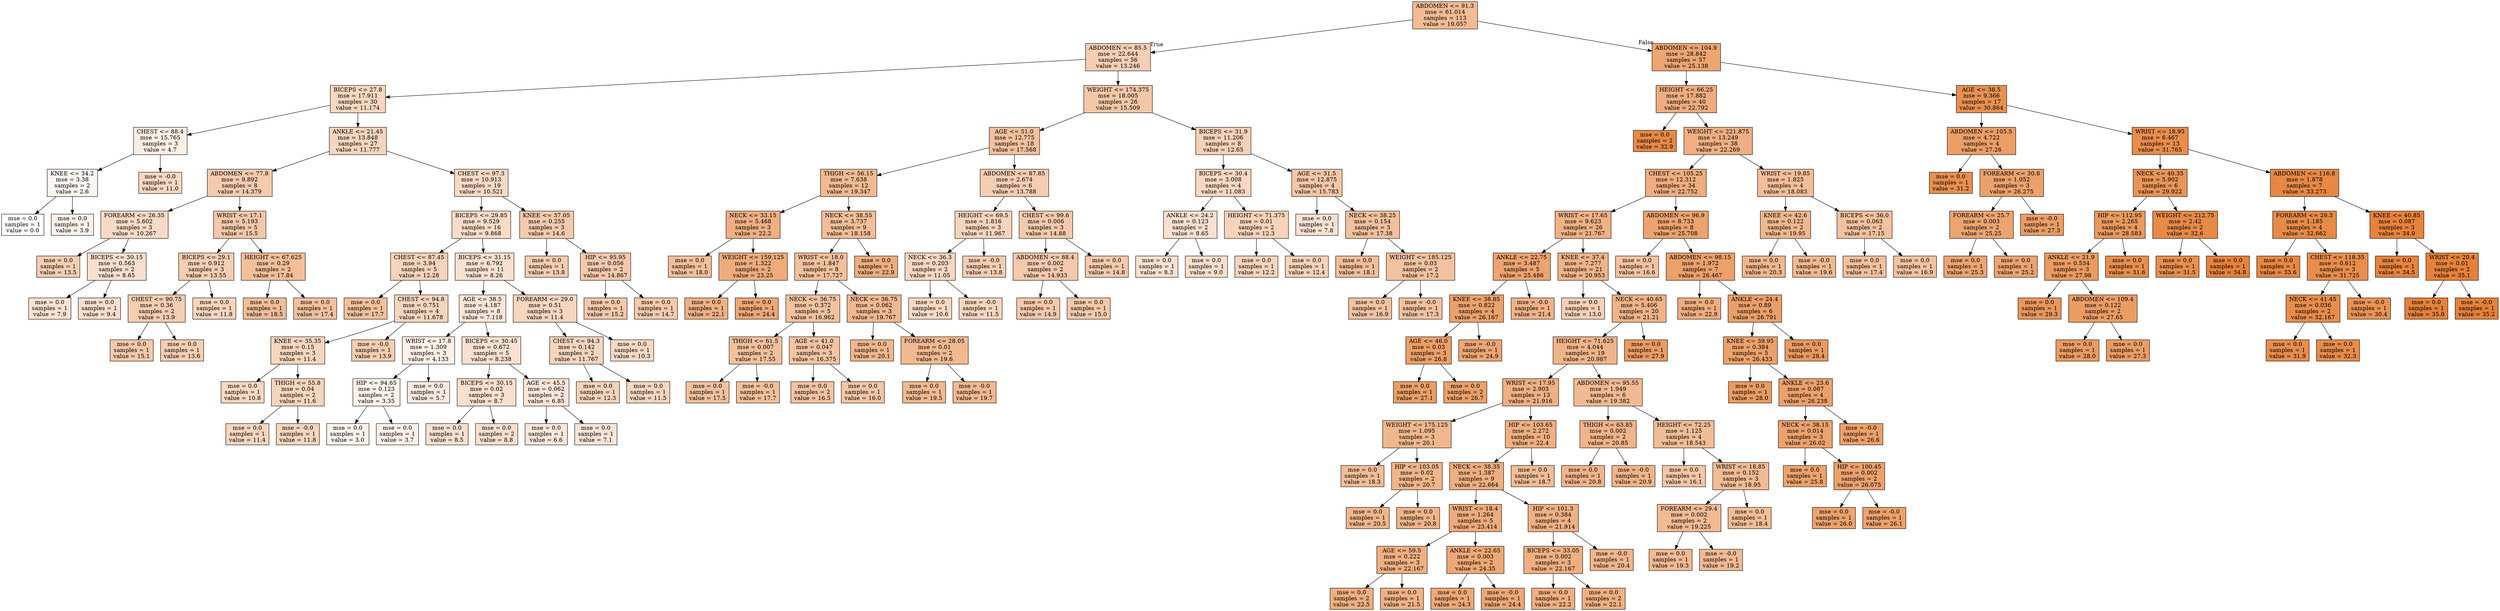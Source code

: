 digraph Tree {
node [shape=box, style="filled", color="black"] ;
0 [label="ABDOMEN <= 91.3\nmse = 61.014\nsamples = 113\nvalue = 19.057", fillcolor="#e581398a"] ;
1 [label="ABDOMEN <= 85.5\nmse = 22.644\nsamples = 56\nvalue = 13.246", fillcolor="#e5813960"] ;
0 -> 1 [labeldistance=2.5, labelangle=45, headlabel="True"] ;
2 [label="BICEPS <= 27.8\nmse = 17.911\nsamples = 30\nvalue = 11.174", fillcolor="#e5813951"] ;
1 -> 2 ;
3 [label="CHEST <= 88.4\nmse = 15.765\nsamples = 3\nvalue = 4.7", fillcolor="#e5813922"] ;
2 -> 3 ;
4 [label="KNEE <= 34.2\nmse = 3.38\nsamples = 2\nvalue = 2.6", fillcolor="#e5813913"] ;
3 -> 4 ;
5 [label="mse = 0.0\nsamples = 1\nvalue = 0.0", fillcolor="#e5813900"] ;
4 -> 5 ;
6 [label="mse = 0.0\nsamples = 1\nvalue = 3.9", fillcolor="#e581391c"] ;
4 -> 6 ;
7 [label="mse = -0.0\nsamples = 1\nvalue = 11.0", fillcolor="#e5813950"] ;
3 -> 7 ;
8 [label="ANKLE <= 21.45\nmse = 13.848\nsamples = 27\nvalue = 11.777", fillcolor="#e5813955"] ;
2 -> 8 ;
9 [label="ABDOMEN <= 77.8\nmse = 9.892\nsamples = 8\nvalue = 14.379", fillcolor="#e5813968"] ;
8 -> 9 ;
10 [label="FOREARM <= 26.35\nmse = 5.602\nsamples = 3\nvalue = 10.267", fillcolor="#e581394a"] ;
9 -> 10 ;
11 [label="mse = 0.0\nsamples = 1\nvalue = 13.5", fillcolor="#e5813962"] ;
10 -> 11 ;
12 [label="BICEPS <= 30.15\nmse = 0.563\nsamples = 2\nvalue = 8.65", fillcolor="#e581393f"] ;
10 -> 12 ;
13 [label="mse = 0.0\nsamples = 1\nvalue = 7.9", fillcolor="#e5813939"] ;
12 -> 13 ;
14 [label="mse = 0.0\nsamples = 1\nvalue = 9.4", fillcolor="#e5813944"] ;
12 -> 14 ;
15 [label="WRIST <= 17.1\nmse = 5.193\nsamples = 5\nvalue = 15.5", fillcolor="#e5813970"] ;
9 -> 15 ;
16 [label="BICEPS <= 29.1\nmse = 0.912\nsamples = 3\nvalue = 13.55", fillcolor="#e5813962"] ;
15 -> 16 ;
17 [label="CHEST <= 90.75\nmse = 0.36\nsamples = 2\nvalue = 13.9", fillcolor="#e5813965"] ;
16 -> 17 ;
18 [label="mse = 0.0\nsamples = 1\nvalue = 15.1", fillcolor="#e581396d"] ;
17 -> 18 ;
19 [label="mse = 0.0\nsamples = 1\nvalue = 13.6", fillcolor="#e5813963"] ;
17 -> 19 ;
20 [label="mse = 0.0\nsamples = 1\nvalue = 11.8", fillcolor="#e5813955"] ;
16 -> 20 ;
21 [label="HEIGHT <= 67.625\nmse = 0.29\nsamples = 2\nvalue = 17.84", fillcolor="#e5813981"] ;
15 -> 21 ;
22 [label="mse = 0.0\nsamples = 1\nvalue = 18.5", fillcolor="#e5813986"] ;
21 -> 22 ;
23 [label="mse = 0.0\nsamples = 1\nvalue = 17.4", fillcolor="#e581397e"] ;
21 -> 23 ;
24 [label="CHEST <= 97.3\nmse = 10.913\nsamples = 19\nvalue = 10.521", fillcolor="#e581394c"] ;
8 -> 24 ;
25 [label="BICEPS <= 29.85\nmse = 9.529\nsamples = 16\nvalue = 9.868", fillcolor="#e5813947"] ;
24 -> 25 ;
26 [label="CHEST <= 87.45\nmse = 3.94\nsamples = 5\nvalue = 12.28", fillcolor="#e5813959"] ;
25 -> 26 ;
27 [label="mse = 0.0\nsamples = 1\nvalue = 17.7", fillcolor="#e5813980"] ;
26 -> 27 ;
28 [label="CHEST <= 94.8\nmse = 0.751\nsamples = 4\nvalue = 11.678", fillcolor="#e5813955"] ;
26 -> 28 ;
29 [label="KNEE <= 35.35\nmse = 0.15\nsamples = 3\nvalue = 11.4", fillcolor="#e5813953"] ;
28 -> 29 ;
30 [label="mse = 0.0\nsamples = 1\nvalue = 10.8", fillcolor="#e581394e"] ;
29 -> 30 ;
31 [label="THIGH <= 55.8\nmse = 0.04\nsamples = 2\nvalue = 11.6", fillcolor="#e5813954"] ;
29 -> 31 ;
32 [label="mse = 0.0\nsamples = 1\nvalue = 11.4", fillcolor="#e5813953"] ;
31 -> 32 ;
33 [label="mse = -0.0\nsamples = 1\nvalue = 11.8", fillcolor="#e5813955"] ;
31 -> 33 ;
34 [label="mse = -0.0\nsamples = 1\nvalue = 13.9", fillcolor="#e5813965"] ;
28 -> 34 ;
35 [label="BICEPS <= 31.15\nmse = 6.792\nsamples = 11\nvalue = 8.26", fillcolor="#e581393c"] ;
25 -> 35 ;
36 [label="AGE <= 38.5\nmse = 4.187\nsamples = 8\nvalue = 7.118", fillcolor="#e5813934"] ;
35 -> 36 ;
37 [label="WRIST <= 17.8\nmse = 1.309\nsamples = 3\nvalue = 4.133", fillcolor="#e581391e"] ;
36 -> 37 ;
38 [label="HIP <= 94.65\nmse = 0.123\nsamples = 2\nvalue = 3.35", fillcolor="#e5813918"] ;
37 -> 38 ;
39 [label="mse = 0.0\nsamples = 1\nvalue = 3.0", fillcolor="#e5813916"] ;
38 -> 39 ;
40 [label="mse = 0.0\nsamples = 1\nvalue = 3.7", fillcolor="#e581391b"] ;
38 -> 40 ;
41 [label="mse = 0.0\nsamples = 1\nvalue = 5.7", fillcolor="#e5813929"] ;
37 -> 41 ;
42 [label="BICEPS <= 30.45\nmse = 0.672\nsamples = 5\nvalue = 8.238", fillcolor="#e581393c"] ;
36 -> 42 ;
43 [label="BICEPS <= 30.15\nmse = 0.02\nsamples = 3\nvalue = 8.7", fillcolor="#e581393f"] ;
42 -> 43 ;
44 [label="mse = 0.0\nsamples = 1\nvalue = 8.5", fillcolor="#e581393e"] ;
43 -> 44 ;
45 [label="mse = 0.0\nsamples = 2\nvalue = 8.8", fillcolor="#e5813940"] ;
43 -> 45 ;
46 [label="AGE <= 45.5\nmse = 0.062\nsamples = 2\nvalue = 6.85", fillcolor="#e5813932"] ;
42 -> 46 ;
47 [label="mse = 0.0\nsamples = 1\nvalue = 6.6", fillcolor="#e5813930"] ;
46 -> 47 ;
48 [label="mse = 0.0\nsamples = 1\nvalue = 7.1", fillcolor="#e5813933"] ;
46 -> 48 ;
49 [label="FOREARM <= 29.0\nmse = 0.51\nsamples = 3\nvalue = 11.4", fillcolor="#e5813953"] ;
35 -> 49 ;
50 [label="CHEST <= 94.3\nmse = 0.142\nsamples = 2\nvalue = 11.767", fillcolor="#e5813955"] ;
49 -> 50 ;
51 [label="mse = 0.0\nsamples = 1\nvalue = 12.3", fillcolor="#e5813959"] ;
50 -> 51 ;
52 [label="mse = 0.0\nsamples = 1\nvalue = 11.5", fillcolor="#e5813953"] ;
50 -> 52 ;
53 [label="mse = 0.0\nsamples = 1\nvalue = 10.3", fillcolor="#e581394b"] ;
49 -> 53 ;
54 [label="KNEE <= 37.05\nmse = 0.255\nsamples = 3\nvalue = 14.6", fillcolor="#e581396a"] ;
24 -> 54 ;
55 [label="mse = 0.0\nsamples = 1\nvalue = 13.8", fillcolor="#e5813964"] ;
54 -> 55 ;
56 [label="HIP <= 95.95\nmse = 0.056\nsamples = 2\nvalue = 14.867", fillcolor="#e581396c"] ;
54 -> 56 ;
57 [label="mse = 0.0\nsamples = 1\nvalue = 15.2", fillcolor="#e581396e"] ;
56 -> 57 ;
58 [label="mse = 0.0\nsamples = 1\nvalue = 14.7", fillcolor="#e581396a"] ;
56 -> 58 ;
59 [label="WEIGHT <= 174.375\nmse = 18.005\nsamples = 26\nvalue = 15.509", fillcolor="#e5813970"] ;
1 -> 59 ;
60 [label="AGE <= 51.0\nmse = 12.775\nsamples = 18\nvalue = 17.568", fillcolor="#e581397f"] ;
59 -> 60 ;
61 [label="THIGH <= 56.15\nmse = 7.638\nsamples = 12\nvalue = 19.347", fillcolor="#e581398c"] ;
60 -> 61 ;
62 [label="NECK <= 33.15\nmse = 5.468\nsamples = 3\nvalue = 22.2", fillcolor="#e58139a1"] ;
61 -> 62 ;
63 [label="mse = 0.0\nsamples = 1\nvalue = 18.0", fillcolor="#e5813982"] ;
62 -> 63 ;
64 [label="WEIGHT <= 159.125\nmse = 1.322\nsamples = 2\nvalue = 23.25", fillcolor="#e58139a8"] ;
62 -> 64 ;
65 [label="mse = 0.0\nsamples = 1\nvalue = 22.1", fillcolor="#e58139a0"] ;
64 -> 65 ;
66 [label="mse = 0.0\nsamples = 1\nvalue = 24.4", fillcolor="#e58139b1"] ;
64 -> 66 ;
67 [label="NECK <= 38.55\nmse = 3.737\nsamples = 9\nvalue = 18.158", fillcolor="#e5813984"] ;
61 -> 67 ;
68 [label="WRIST <= 18.0\nmse = 1.847\nsamples = 8\nvalue = 17.727", fillcolor="#e5813980"] ;
67 -> 68 ;
69 [label="NECK <= 36.75\nmse = 0.372\nsamples = 5\nvalue = 16.962", fillcolor="#e581397b"] ;
68 -> 69 ;
70 [label="THIGH <= 61.5\nmse = 0.007\nsamples = 2\nvalue = 17.55", fillcolor="#e581397f"] ;
69 -> 70 ;
71 [label="mse = 0.0\nsamples = 1\nvalue = 17.5", fillcolor="#e581397f"] ;
70 -> 71 ;
72 [label="mse = -0.0\nsamples = 1\nvalue = 17.7", fillcolor="#e5813980"] ;
70 -> 72 ;
73 [label="AGE <= 41.0\nmse = 0.047\nsamples = 3\nvalue = 16.375", fillcolor="#e5813977"] ;
69 -> 73 ;
74 [label="mse = 0.0\nsamples = 2\nvalue = 16.5", fillcolor="#e5813978"] ;
73 -> 74 ;
75 [label="mse = 0.0\nsamples = 1\nvalue = 16.0", fillcolor="#e5813974"] ;
73 -> 75 ;
76 [label="NECK <= 36.75\nmse = 0.062\nsamples = 3\nvalue = 19.767", fillcolor="#e581398f"] ;
68 -> 76 ;
77 [label="mse = 0.0\nsamples = 1\nvalue = 20.1", fillcolor="#e5813992"] ;
76 -> 77 ;
78 [label="FOREARM <= 28.05\nmse = 0.01\nsamples = 2\nvalue = 19.6", fillcolor="#e581398e"] ;
76 -> 78 ;
79 [label="mse = 0.0\nsamples = 1\nvalue = 19.5", fillcolor="#e581398d"] ;
78 -> 79 ;
80 [label="mse = -0.0\nsamples = 1\nvalue = 19.7", fillcolor="#e581398f"] ;
78 -> 80 ;
81 [label="mse = 0.0\nsamples = 1\nvalue = 22.9", fillcolor="#e58139a6"] ;
67 -> 81 ;
82 [label="ABDOMEN <= 87.85\nmse = 2.674\nsamples = 6\nvalue = 13.788", fillcolor="#e5813964"] ;
60 -> 82 ;
83 [label="HEIGHT <= 69.5\nmse = 1.816\nsamples = 3\nvalue = 11.967", fillcolor="#e5813957"] ;
82 -> 83 ;
84 [label="NECK <= 36.3\nmse = 0.203\nsamples = 2\nvalue = 11.05", fillcolor="#e5813950"] ;
83 -> 84 ;
85 [label="mse = 0.0\nsamples = 1\nvalue = 10.6", fillcolor="#e581394d"] ;
84 -> 85 ;
86 [label="mse = -0.0\nsamples = 1\nvalue = 11.5", fillcolor="#e5813953"] ;
84 -> 86 ;
87 [label="mse = -0.0\nsamples = 1\nvalue = 13.8", fillcolor="#e5813964"] ;
83 -> 87 ;
88 [label="CHEST <= 99.6\nmse = 0.006\nsamples = 3\nvalue = 14.88", fillcolor="#e581396c"] ;
82 -> 88 ;
89 [label="ABDOMEN <= 88.4\nmse = 0.002\nsamples = 2\nvalue = 14.933", fillcolor="#e581396c"] ;
88 -> 89 ;
90 [label="mse = 0.0\nsamples = 1\nvalue = 14.9", fillcolor="#e581396c"] ;
89 -> 90 ;
91 [label="mse = 0.0\nsamples = 1\nvalue = 15.0", fillcolor="#e581396d"] ;
89 -> 91 ;
92 [label="mse = 0.0\nsamples = 1\nvalue = 14.8", fillcolor="#e581396b"] ;
88 -> 92 ;
93 [label="BICEPS <= 31.9\nmse = 11.206\nsamples = 8\nvalue = 12.65", fillcolor="#e581395c"] ;
59 -> 93 ;
94 [label="BICEPS <= 30.4\nmse = 3.008\nsamples = 4\nvalue = 11.083", fillcolor="#e5813950"] ;
93 -> 94 ;
95 [label="ANKLE <= 24.2\nmse = 0.123\nsamples = 2\nvalue = 8.65", fillcolor="#e581393f"] ;
94 -> 95 ;
96 [label="mse = 0.0\nsamples = 1\nvalue = 8.3", fillcolor="#e581393c"] ;
95 -> 96 ;
97 [label="mse = 0.0\nsamples = 1\nvalue = 9.0", fillcolor="#e5813941"] ;
95 -> 97 ;
98 [label="HEIGHT <= 71.375\nmse = 0.01\nsamples = 2\nvalue = 12.3", fillcolor="#e5813959"] ;
94 -> 98 ;
99 [label="mse = 0.0\nsamples = 1\nvalue = 12.2", fillcolor="#e5813958"] ;
98 -> 99 ;
100 [label="mse = 0.0\nsamples = 1\nvalue = 12.4", fillcolor="#e581395a"] ;
98 -> 100 ;
101 [label="AGE <= 31.5\nmse = 12.875\nsamples = 4\nvalue = 15.783", fillcolor="#e5813972"] ;
93 -> 101 ;
102 [label="mse = 0.0\nsamples = 1\nvalue = 7.8", fillcolor="#e5813939"] ;
101 -> 102 ;
103 [label="NECK <= 38.25\nmse = 0.154\nsamples = 3\nvalue = 17.38", fillcolor="#e581397e"] ;
101 -> 103 ;
104 [label="mse = 0.0\nsamples = 1\nvalue = 18.1", fillcolor="#e5813983"] ;
103 -> 104 ;
105 [label="WEIGHT <= 185.125\nmse = 0.03\nsamples = 2\nvalue = 17.2", fillcolor="#e581397d"] ;
103 -> 105 ;
106 [label="mse = 0.0\nsamples = 1\nvalue = 16.9", fillcolor="#e581397a"] ;
105 -> 106 ;
107 [label="mse = -0.0\nsamples = 1\nvalue = 17.3", fillcolor="#e581397d"] ;
105 -> 107 ;
108 [label="ABDOMEN <= 104.9\nmse = 28.842\nsamples = 57\nvalue = 25.138", fillcolor="#e58139b6"] ;
0 -> 108 [labeldistance=2.5, labelangle=-45, headlabel="False"] ;
109 [label="HEIGHT <= 66.25\nmse = 17.882\nsamples = 40\nvalue = 22.792", fillcolor="#e58139a5"] ;
108 -> 109 ;
110 [label="mse = 0.0\nsamples = 2\nvalue = 32.9", fillcolor="#e58139ee"] ;
109 -> 110 ;
111 [label="WEIGHT <= 221.875\nmse = 13.249\nsamples = 38\nvalue = 22.269", fillcolor="#e58139a1"] ;
109 -> 111 ;
112 [label="CHEST <= 105.25\nmse = 12.312\nsamples = 34\nvalue = 22.752", fillcolor="#e58139a5"] ;
111 -> 112 ;
113 [label="WRIST <= 17.65\nmse = 9.623\nsamples = 26\nvalue = 21.767", fillcolor="#e581399e"] ;
112 -> 113 ;
114 [label="ANKLE <= 22.75\nmse = 3.487\nsamples = 5\nvalue = 25.486", fillcolor="#e58139b9"] ;
113 -> 114 ;
115 [label="KNEE <= 38.85\nmse = 0.822\nsamples = 4\nvalue = 26.167", fillcolor="#e58139be"] ;
114 -> 115 ;
116 [label="AGE <= 46.0\nmse = 0.03\nsamples = 3\nvalue = 26.8", fillcolor="#e58139c2"] ;
115 -> 116 ;
117 [label="mse = 0.0\nsamples = 1\nvalue = 27.1", fillcolor="#e58139c4"] ;
116 -> 117 ;
118 [label="mse = 0.0\nsamples = 2\nvalue = 26.7", fillcolor="#e58139c1"] ;
116 -> 118 ;
119 [label="mse = -0.0\nsamples = 1\nvalue = 24.9", fillcolor="#e58139b4"] ;
115 -> 119 ;
120 [label="mse = -0.0\nsamples = 1\nvalue = 21.4", fillcolor="#e581399b"] ;
114 -> 120 ;
121 [label="KNEE <= 37.4\nmse = 7.277\nsamples = 21\nvalue = 20.953", fillcolor="#e5813998"] ;
113 -> 121 ;
122 [label="mse = 0.0\nsamples = 1\nvalue = 13.0", fillcolor="#e581395e"] ;
121 -> 122 ;
123 [label="NECK <= 40.65\nmse = 5.406\nsamples = 20\nvalue = 21.21", fillcolor="#e581399a"] ;
121 -> 123 ;
124 [label="HEIGHT <= 71.625\nmse = 4.044\nsamples = 19\nvalue = 20.987", fillcolor="#e5813998"] ;
123 -> 124 ;
125 [label="WRIST <= 17.95\nmse = 2.903\nsamples = 13\nvalue = 21.916", fillcolor="#e581399f"] ;
124 -> 125 ;
126 [label="WEIGHT <= 175.125\nmse = 1.095\nsamples = 3\nvalue = 20.1", fillcolor="#e5813992"] ;
125 -> 126 ;
127 [label="mse = 0.0\nsamples = 1\nvalue = 18.3", fillcolor="#e5813985"] ;
126 -> 127 ;
128 [label="HIP <= 103.05\nmse = 0.02\nsamples = 2\nvalue = 20.7", fillcolor="#e5813996"] ;
126 -> 128 ;
129 [label="mse = 0.0\nsamples = 1\nvalue = 20.5", fillcolor="#e5813995"] ;
128 -> 129 ;
130 [label="mse = 0.0\nsamples = 1\nvalue = 20.8", fillcolor="#e5813997"] ;
128 -> 130 ;
131 [label="HIP <= 103.65\nmse = 2.272\nsamples = 10\nvalue = 22.4", fillcolor="#e58139a2"] ;
125 -> 131 ;
132 [label="NECK <= 38.35\nmse = 1.387\nsamples = 9\nvalue = 22.664", fillcolor="#e58139a4"] ;
131 -> 132 ;
133 [label="WRIST <= 18.4\nmse = 1.264\nsamples = 5\nvalue = 23.414", fillcolor="#e58139aa"] ;
132 -> 133 ;
134 [label="AGE <= 59.5\nmse = 0.222\nsamples = 3\nvalue = 22.167", fillcolor="#e58139a1"] ;
133 -> 134 ;
135 [label="mse = 0.0\nsamples = 2\nvalue = 22.5", fillcolor="#e58139a3"] ;
134 -> 135 ;
136 [label="mse = 0.0\nsamples = 1\nvalue = 21.5", fillcolor="#e581399c"] ;
134 -> 136 ;
137 [label="ANKLE <= 22.65\nmse = 0.003\nsamples = 2\nvalue = 24.35", fillcolor="#e58139b0"] ;
133 -> 137 ;
138 [label="mse = 0.0\nsamples = 1\nvalue = 24.3", fillcolor="#e58139b0"] ;
137 -> 138 ;
139 [label="mse = -0.0\nsamples = 1\nvalue = 24.4", fillcolor="#e58139b1"] ;
137 -> 139 ;
140 [label="HIP <= 101.3\nmse = 0.384\nsamples = 4\nvalue = 21.914", fillcolor="#e581399f"] ;
132 -> 140 ;
141 [label="BICEPS <= 33.05\nmse = 0.002\nsamples = 3\nvalue = 22.167", fillcolor="#e58139a1"] ;
140 -> 141 ;
142 [label="mse = 0.0\nsamples = 1\nvalue = 22.2", fillcolor="#e58139a1"] ;
141 -> 142 ;
143 [label="mse = 0.0\nsamples = 2\nvalue = 22.1", fillcolor="#e58139a0"] ;
141 -> 143 ;
144 [label="mse = -0.0\nsamples = 1\nvalue = 20.4", fillcolor="#e5813994"] ;
140 -> 144 ;
145 [label="mse = 0.0\nsamples = 1\nvalue = 18.7", fillcolor="#e5813987"] ;
131 -> 145 ;
146 [label="ABDOMEN <= 95.55\nmse = 1.949\nsamples = 6\nvalue = 19.382", fillcolor="#e581398c"] ;
124 -> 146 ;
147 [label="THIGH <= 63.85\nmse = 0.002\nsamples = 2\nvalue = 20.85", fillcolor="#e5813997"] ;
146 -> 147 ;
148 [label="mse = 0.0\nsamples = 1\nvalue = 20.8", fillcolor="#e5813997"] ;
147 -> 148 ;
149 [label="mse = -0.0\nsamples = 1\nvalue = 20.9", fillcolor="#e5813997"] ;
147 -> 149 ;
150 [label="HEIGHT <= 72.25\nmse = 1.125\nsamples = 4\nvalue = 18.543", fillcolor="#e5813986"] ;
146 -> 150 ;
151 [label="mse = 0.0\nsamples = 1\nvalue = 16.1", fillcolor="#e5813975"] ;
150 -> 151 ;
152 [label="WRIST <= 18.85\nmse = 0.152\nsamples = 3\nvalue = 18.95", fillcolor="#e5813989"] ;
150 -> 152 ;
153 [label="FOREARM <= 29.4\nmse = 0.002\nsamples = 2\nvalue = 19.225", fillcolor="#e581398b"] ;
152 -> 153 ;
154 [label="mse = 0.0\nsamples = 1\nvalue = 19.3", fillcolor="#e581398c"] ;
153 -> 154 ;
155 [label="mse = -0.0\nsamples = 1\nvalue = 19.2", fillcolor="#e581398b"] ;
153 -> 155 ;
156 [label="mse = 0.0\nsamples = 1\nvalue = 18.4", fillcolor="#e5813985"] ;
152 -> 156 ;
157 [label="mse = 0.0\nsamples = 1\nvalue = 27.9", fillcolor="#e58139ca"] ;
123 -> 157 ;
158 [label="ABDOMEN <= 96.9\nmse = 8.733\nsamples = 8\nvalue = 25.708", fillcolor="#e58139ba"] ;
112 -> 158 ;
159 [label="mse = 0.0\nsamples = 1\nvalue = 16.6", fillcolor="#e5813978"] ;
158 -> 159 ;
160 [label="ABDOMEN <= 98.15\nmse = 1.972\nsamples = 7\nvalue = 26.467", fillcolor="#e58139c0"] ;
158 -> 160 ;
161 [label="mse = 0.0\nsamples = 1\nvalue = 22.9", fillcolor="#e58139a6"] ;
160 -> 161 ;
162 [label="ANKLE <= 24.4\nmse = 0.89\nsamples = 6\nvalue = 26.791", fillcolor="#e58139c2"] ;
160 -> 162 ;
163 [label="KNEE <= 39.95\nmse = 0.384\nsamples = 5\nvalue = 26.433", fillcolor="#e58139bf"] ;
162 -> 163 ;
164 [label="mse = 0.0\nsamples = 1\nvalue = 28.0", fillcolor="#e58139cb"] ;
163 -> 164 ;
165 [label="ANKLE <= 23.6\nmse = 0.087\nsamples = 4\nvalue = 26.238", fillcolor="#e58139be"] ;
163 -> 165 ;
166 [label="NECK <= 38.15\nmse = 0.014\nsamples = 3\nvalue = 26.02", fillcolor="#e58139bc"] ;
165 -> 166 ;
167 [label="mse = 0.0\nsamples = 1\nvalue = 25.8", fillcolor="#e58139bb"] ;
166 -> 167 ;
168 [label="HIP <= 100.45\nmse = 0.002\nsamples = 2\nvalue = 26.075", fillcolor="#e58139bd"] ;
166 -> 168 ;
169 [label="mse = 0.0\nsamples = 1\nvalue = 26.0", fillcolor="#e58139bc"] ;
168 -> 169 ;
170 [label="mse = -0.0\nsamples = 1\nvalue = 26.1", fillcolor="#e58139bd"] ;
168 -> 170 ;
171 [label="mse = -0.0\nsamples = 1\nvalue = 26.6", fillcolor="#e58139c1"] ;
165 -> 171 ;
172 [label="mse = 0.0\nsamples = 1\nvalue = 28.4", fillcolor="#e58139ce"] ;
162 -> 172 ;
173 [label="WRIST <= 19.85\nmse = 1.825\nsamples = 4\nvalue = 18.083", fillcolor="#e5813983"] ;
111 -> 173 ;
174 [label="KNEE <= 42.6\nmse = 0.122\nsamples = 2\nvalue = 19.95", fillcolor="#e5813991"] ;
173 -> 174 ;
175 [label="mse = 0.0\nsamples = 1\nvalue = 20.3", fillcolor="#e5813993"] ;
174 -> 175 ;
176 [label="mse = -0.0\nsamples = 1\nvalue = 19.6", fillcolor="#e581398e"] ;
174 -> 176 ;
177 [label="BICEPS <= 36.0\nmse = 0.063\nsamples = 2\nvalue = 17.15", fillcolor="#e581397c"] ;
173 -> 177 ;
178 [label="mse = 0.0\nsamples = 1\nvalue = 17.4", fillcolor="#e581397e"] ;
177 -> 178 ;
179 [label="mse = 0.0\nsamples = 1\nvalue = 16.9", fillcolor="#e581397a"] ;
177 -> 179 ;
180 [label="AGE <= 38.5\nmse = 9.366\nsamples = 17\nvalue = 30.864", fillcolor="#e58139e0"] ;
108 -> 180 ;
181 [label="ABDOMEN <= 105.5\nmse = 4.722\nsamples = 4\nvalue = 27.26", fillcolor="#e58139c5"] ;
180 -> 181 ;
182 [label="mse = 0.0\nsamples = 1\nvalue = 31.2", fillcolor="#e58139e2"] ;
181 -> 182 ;
183 [label="FOREARM <= 30.8\nmse = 1.052\nsamples = 3\nvalue = 26.275", fillcolor="#e58139be"] ;
181 -> 183 ;
184 [label="FOREARM <= 25.7\nmse = 0.003\nsamples = 2\nvalue = 25.25", fillcolor="#e58139b7"] ;
183 -> 184 ;
185 [label="mse = 0.0\nsamples = 1\nvalue = 25.3", fillcolor="#e58139b7"] ;
184 -> 185 ;
186 [label="mse = 0.0\nsamples = 1\nvalue = 25.2", fillcolor="#e58139b7"] ;
184 -> 186 ;
187 [label="mse = -0.0\nsamples = 1\nvalue = 27.3", fillcolor="#e58139c6"] ;
183 -> 187 ;
188 [label="WRIST <= 18.95\nmse = 6.467\nsamples = 13\nvalue = 31.765", fillcolor="#e58139e6"] ;
180 -> 188 ;
189 [label="NECK <= 40.35\nmse = 5.902\nsamples = 6\nvalue = 29.922", fillcolor="#e58139d9"] ;
188 -> 189 ;
190 [label="HIP <= 112.95\nmse = 2.265\nsamples = 4\nvalue = 28.583", fillcolor="#e58139cf"] ;
189 -> 190 ;
191 [label="ANKLE <= 21.9\nmse = 0.534\nsamples = 3\nvalue = 27.98", fillcolor="#e58139cb"] ;
190 -> 191 ;
192 [label="mse = 0.0\nsamples = 1\nvalue = 29.3", fillcolor="#e58139d4"] ;
191 -> 192 ;
193 [label="ABDOMEN <= 109.4\nmse = 0.122\nsamples = 2\nvalue = 27.65", fillcolor="#e58139c8"] ;
191 -> 193 ;
194 [label="mse = 0.0\nsamples = 1\nvalue = 28.0", fillcolor="#e58139cb"] ;
193 -> 194 ;
195 [label="mse = 0.0\nsamples = 1\nvalue = 27.3", fillcolor="#e58139c6"] ;
193 -> 195 ;
196 [label="mse = 0.0\nsamples = 1\nvalue = 31.6", fillcolor="#e58139e5"] ;
190 -> 196 ;
197 [label="WEIGHT <= 212.75\nmse = 2.42\nsamples = 2\nvalue = 32.6", fillcolor="#e58139ec"] ;
189 -> 197 ;
198 [label="mse = 0.0\nsamples = 1\nvalue = 31.5", fillcolor="#e58139e4"] ;
197 -> 198 ;
199 [label="mse = 0.0\nsamples = 1\nvalue = 34.8", fillcolor="#e58139fc"] ;
197 -> 199 ;
200 [label="ABDOMEN <= 116.8\nmse = 1.878\nsamples = 7\nvalue = 33.273", fillcolor="#e58139f1"] ;
188 -> 200 ;
201 [label="FOREARM <= 29.3\nmse = 1.185\nsamples = 4\nvalue = 32.662", fillcolor="#e58139ed"] ;
200 -> 201 ;
202 [label="mse = 0.0\nsamples = 1\nvalue = 33.6", fillcolor="#e58139f3"] ;
201 -> 202 ;
203 [label="CHEST <= 118.35\nmse = 0.612\nsamples = 3\nvalue = 31.725", fillcolor="#e58139e6"] ;
201 -> 203 ;
204 [label="NECK <= 41.45\nmse = 0.036\nsamples = 2\nvalue = 32.167", fillcolor="#e58139e9"] ;
203 -> 204 ;
205 [label="mse = 0.0\nsamples = 1\nvalue = 31.9", fillcolor="#e58139e7"] ;
204 -> 205 ;
206 [label="mse = 0.0\nsamples = 1\nvalue = 32.3", fillcolor="#e58139ea"] ;
204 -> 206 ;
207 [label="mse = -0.0\nsamples = 1\nvalue = 30.4", fillcolor="#e58139dc"] ;
203 -> 207 ;
208 [label="KNEE <= 40.85\nmse = 0.087\nsamples = 3\nvalue = 34.9", fillcolor="#e58139fd"] ;
200 -> 208 ;
209 [label="mse = 0.0\nsamples = 1\nvalue = 34.5", fillcolor="#e58139fa"] ;
208 -> 209 ;
210 [label="WRIST <= 20.4\nmse = 0.01\nsamples = 2\nvalue = 35.1", fillcolor="#e58139fe"] ;
208 -> 210 ;
211 [label="mse = 0.0\nsamples = 1\nvalue = 35.0", fillcolor="#e58139fe"] ;
210 -> 211 ;
212 [label="mse = -0.0\nsamples = 1\nvalue = 35.2", fillcolor="#e58139ff"] ;
210 -> 212 ;
}